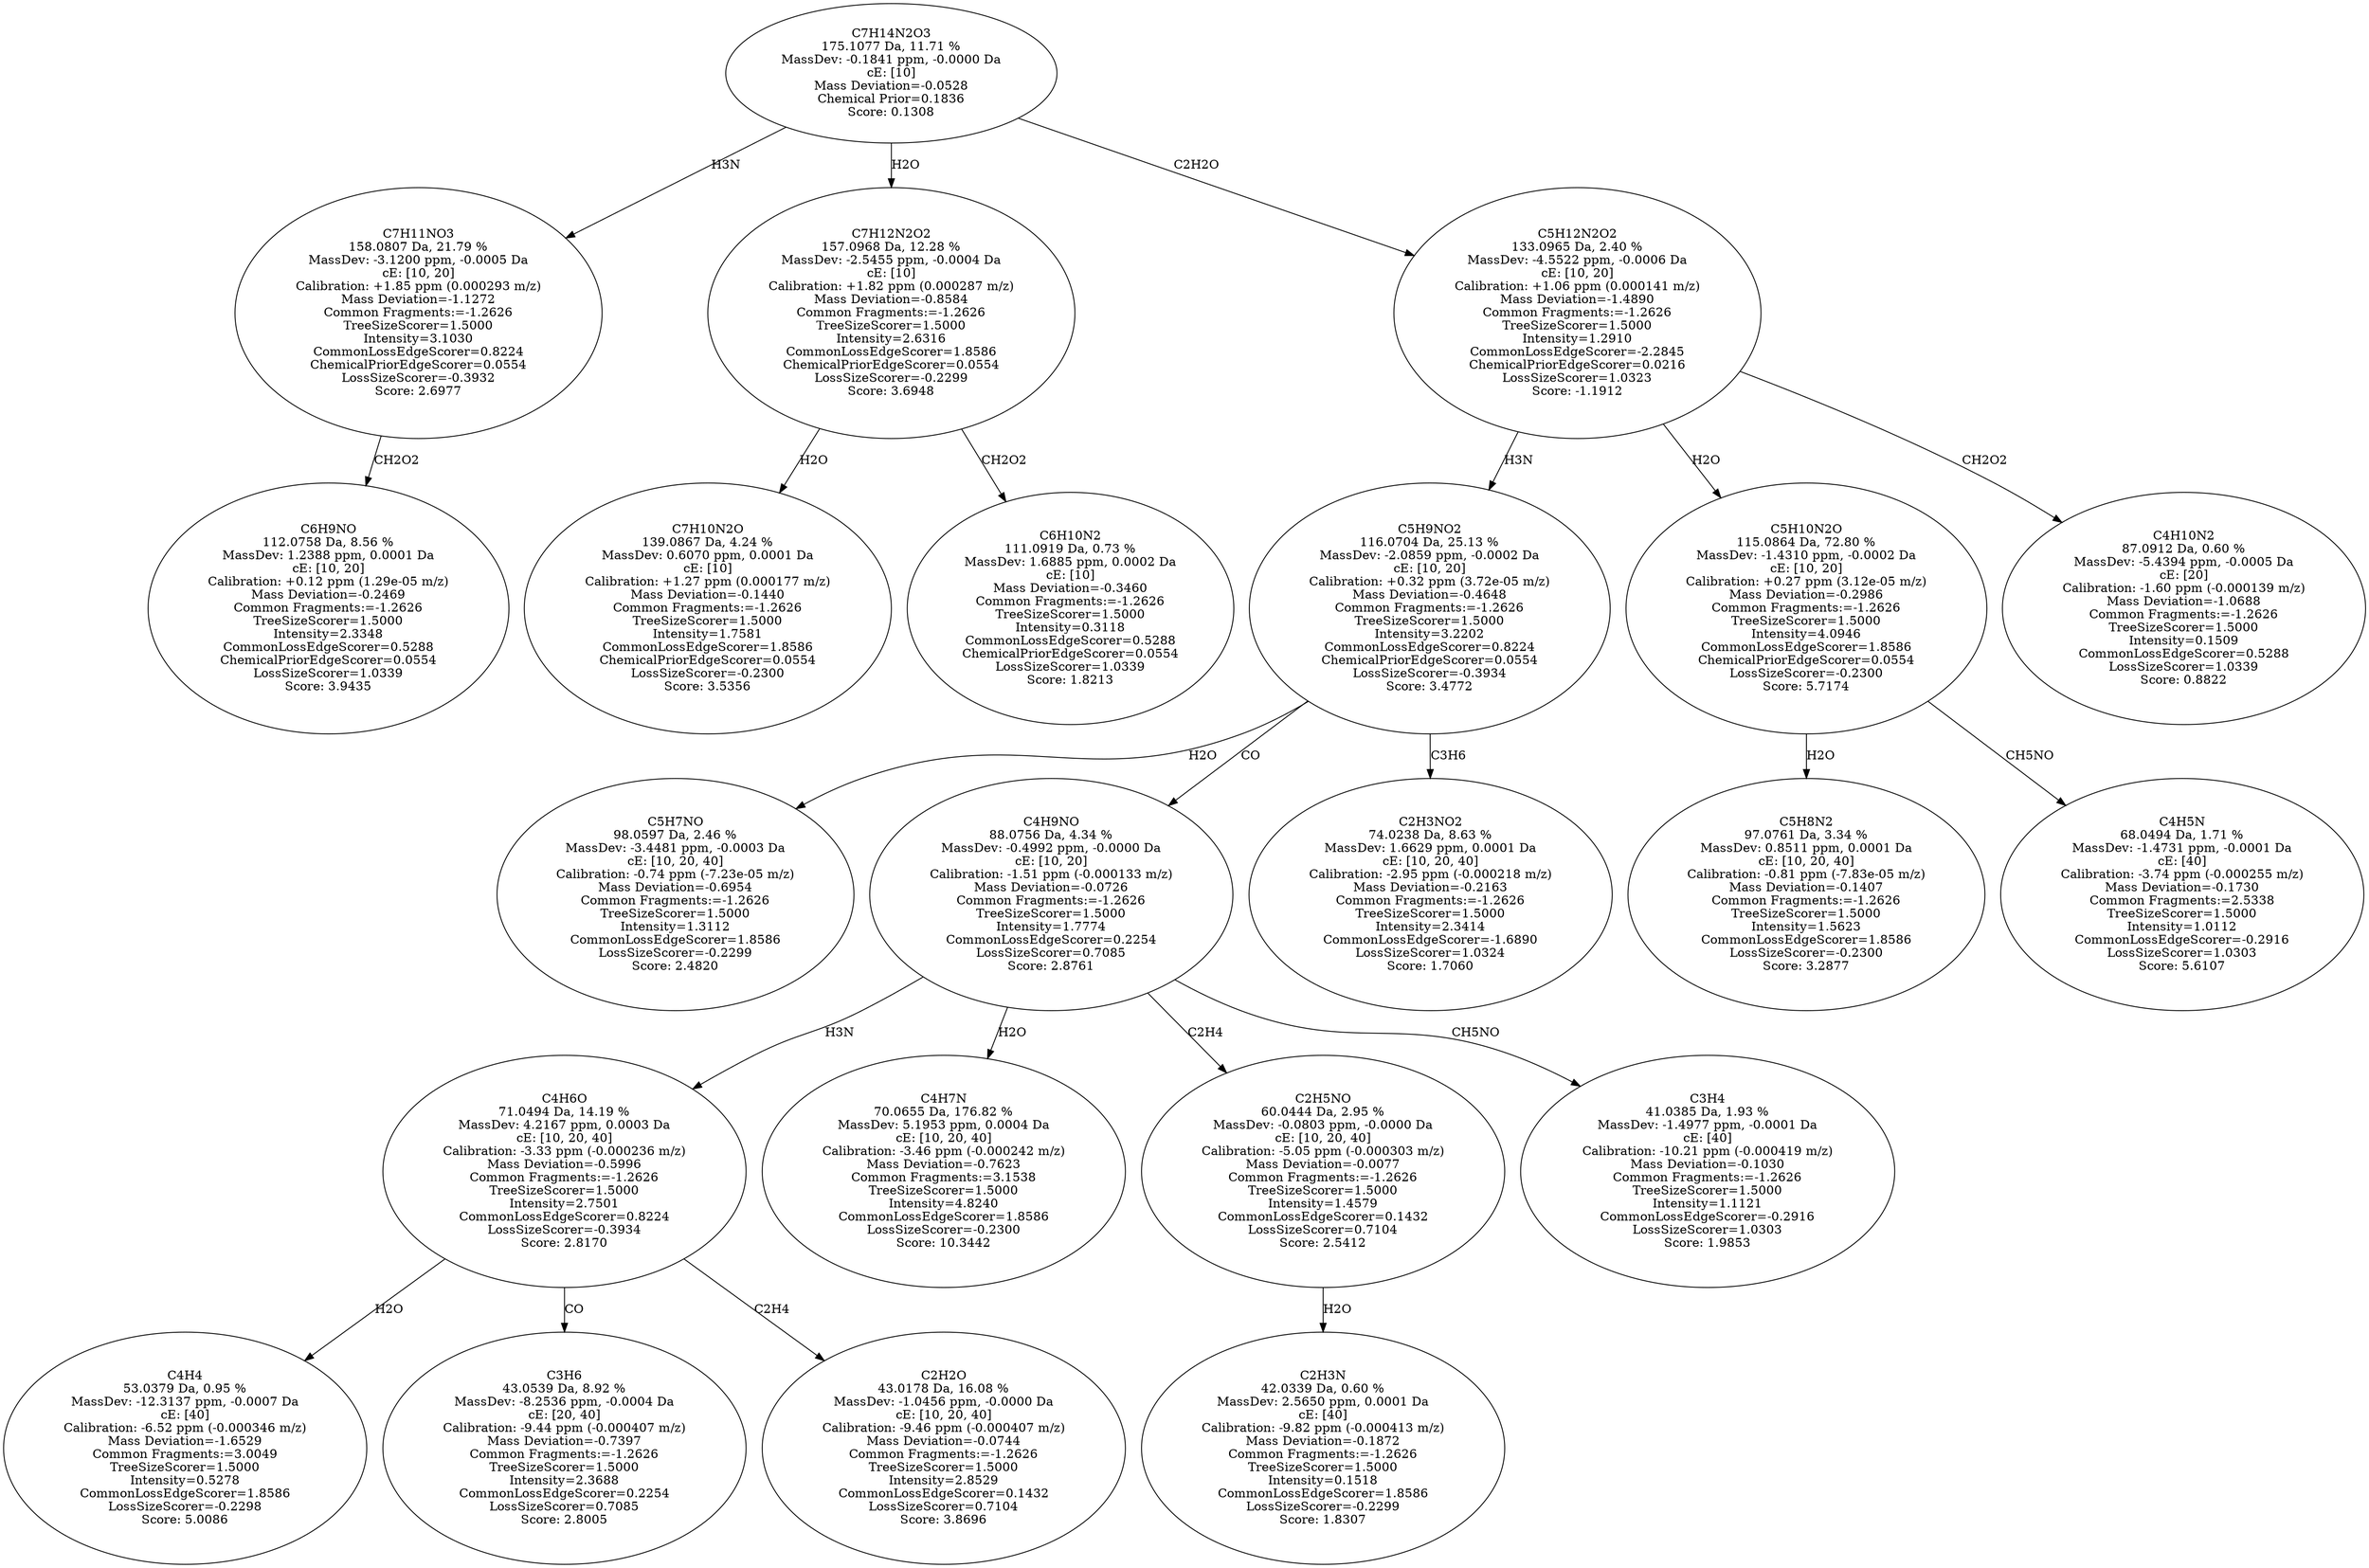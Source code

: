 strict digraph {
v1 [label="C6H9NO\n112.0758 Da, 8.56 %\nMassDev: 1.2388 ppm, 0.0001 Da\ncE: [10, 20]\nCalibration: +0.12 ppm (1.29e-05 m/z)\nMass Deviation=-0.2469\nCommon Fragments:=-1.2626\nTreeSizeScorer=1.5000\nIntensity=2.3348\nCommonLossEdgeScorer=0.5288\nChemicalPriorEdgeScorer=0.0554\nLossSizeScorer=1.0339\nScore: 3.9435"];
v2 [label="C7H11NO3\n158.0807 Da, 21.79 %\nMassDev: -3.1200 ppm, -0.0005 Da\ncE: [10, 20]\nCalibration: +1.85 ppm (0.000293 m/z)\nMass Deviation=-1.1272\nCommon Fragments:=-1.2626\nTreeSizeScorer=1.5000\nIntensity=3.1030\nCommonLossEdgeScorer=0.8224\nChemicalPriorEdgeScorer=0.0554\nLossSizeScorer=-0.3932\nScore: 2.6977"];
v3 [label="C7H10N2O\n139.0867 Da, 4.24 %\nMassDev: 0.6070 ppm, 0.0001 Da\ncE: [10]\nCalibration: +1.27 ppm (0.000177 m/z)\nMass Deviation=-0.1440\nCommon Fragments:=-1.2626\nTreeSizeScorer=1.5000\nIntensity=1.7581\nCommonLossEdgeScorer=1.8586\nChemicalPriorEdgeScorer=0.0554\nLossSizeScorer=-0.2300\nScore: 3.5356"];
v4 [label="C6H10N2\n111.0919 Da, 0.73 %\nMassDev: 1.6885 ppm, 0.0002 Da\ncE: [10]\nMass Deviation=-0.3460\nCommon Fragments:=-1.2626\nTreeSizeScorer=1.5000\nIntensity=0.3118\nCommonLossEdgeScorer=0.5288\nChemicalPriorEdgeScorer=0.0554\nLossSizeScorer=1.0339\nScore: 1.8213"];
v5 [label="C7H12N2O2\n157.0968 Da, 12.28 %\nMassDev: -2.5455 ppm, -0.0004 Da\ncE: [10]\nCalibration: +1.82 ppm (0.000287 m/z)\nMass Deviation=-0.8584\nCommon Fragments:=-1.2626\nTreeSizeScorer=1.5000\nIntensity=2.6316\nCommonLossEdgeScorer=1.8586\nChemicalPriorEdgeScorer=0.0554\nLossSizeScorer=-0.2299\nScore: 3.6948"];
v6 [label="C5H7NO\n98.0597 Da, 2.46 %\nMassDev: -3.4481 ppm, -0.0003 Da\ncE: [10, 20, 40]\nCalibration: -0.74 ppm (-7.23e-05 m/z)\nMass Deviation=-0.6954\nCommon Fragments:=-1.2626\nTreeSizeScorer=1.5000\nIntensity=1.3112\nCommonLossEdgeScorer=1.8586\nLossSizeScorer=-0.2299\nScore: 2.4820"];
v7 [label="C4H4\n53.0379 Da, 0.95 %\nMassDev: -12.3137 ppm, -0.0007 Da\ncE: [40]\nCalibration: -6.52 ppm (-0.000346 m/z)\nMass Deviation=-1.6529\nCommon Fragments:=3.0049\nTreeSizeScorer=1.5000\nIntensity=0.5278\nCommonLossEdgeScorer=1.8586\nLossSizeScorer=-0.2298\nScore: 5.0086"];
v8 [label="C3H6\n43.0539 Da, 8.92 %\nMassDev: -8.2536 ppm, -0.0004 Da\ncE: [20, 40]\nCalibration: -9.44 ppm (-0.000407 m/z)\nMass Deviation=-0.7397\nCommon Fragments:=-1.2626\nTreeSizeScorer=1.5000\nIntensity=2.3688\nCommonLossEdgeScorer=0.2254\nLossSizeScorer=0.7085\nScore: 2.8005"];
v9 [label="C2H2O\n43.0178 Da, 16.08 %\nMassDev: -1.0456 ppm, -0.0000 Da\ncE: [10, 20, 40]\nCalibration: -9.46 ppm (-0.000407 m/z)\nMass Deviation=-0.0744\nCommon Fragments:=-1.2626\nTreeSizeScorer=1.5000\nIntensity=2.8529\nCommonLossEdgeScorer=0.1432\nLossSizeScorer=0.7104\nScore: 3.8696"];
v10 [label="C4H6O\n71.0494 Da, 14.19 %\nMassDev: 4.2167 ppm, 0.0003 Da\ncE: [10, 20, 40]\nCalibration: -3.33 ppm (-0.000236 m/z)\nMass Deviation=-0.5996\nCommon Fragments:=-1.2626\nTreeSizeScorer=1.5000\nIntensity=2.7501\nCommonLossEdgeScorer=0.8224\nLossSizeScorer=-0.3934\nScore: 2.8170"];
v11 [label="C4H7N\n70.0655 Da, 176.82 %\nMassDev: 5.1953 ppm, 0.0004 Da\ncE: [10, 20, 40]\nCalibration: -3.46 ppm (-0.000242 m/z)\nMass Deviation=-0.7623\nCommon Fragments:=3.1538\nTreeSizeScorer=1.5000\nIntensity=4.8240\nCommonLossEdgeScorer=1.8586\nLossSizeScorer=-0.2300\nScore: 10.3442"];
v12 [label="C2H3N\n42.0339 Da, 0.60 %\nMassDev: 2.5650 ppm, 0.0001 Da\ncE: [40]\nCalibration: -9.82 ppm (-0.000413 m/z)\nMass Deviation=-0.1872\nCommon Fragments:=-1.2626\nTreeSizeScorer=1.5000\nIntensity=0.1518\nCommonLossEdgeScorer=1.8586\nLossSizeScorer=-0.2299\nScore: 1.8307"];
v13 [label="C2H5NO\n60.0444 Da, 2.95 %\nMassDev: -0.0803 ppm, -0.0000 Da\ncE: [10, 20, 40]\nCalibration: -5.05 ppm (-0.000303 m/z)\nMass Deviation=-0.0077\nCommon Fragments:=-1.2626\nTreeSizeScorer=1.5000\nIntensity=1.4579\nCommonLossEdgeScorer=0.1432\nLossSizeScorer=0.7104\nScore: 2.5412"];
v14 [label="C3H4\n41.0385 Da, 1.93 %\nMassDev: -1.4977 ppm, -0.0001 Da\ncE: [40]\nCalibration: -10.21 ppm (-0.000419 m/z)\nMass Deviation=-0.1030\nCommon Fragments:=-1.2626\nTreeSizeScorer=1.5000\nIntensity=1.1121\nCommonLossEdgeScorer=-0.2916\nLossSizeScorer=1.0303\nScore: 1.9853"];
v15 [label="C4H9NO\n88.0756 Da, 4.34 %\nMassDev: -0.4992 ppm, -0.0000 Da\ncE: [10, 20]\nCalibration: -1.51 ppm (-0.000133 m/z)\nMass Deviation=-0.0726\nCommon Fragments:=-1.2626\nTreeSizeScorer=1.5000\nIntensity=1.7774\nCommonLossEdgeScorer=0.2254\nLossSizeScorer=0.7085\nScore: 2.8761"];
v16 [label="C2H3NO2\n74.0238 Da, 8.63 %\nMassDev: 1.6629 ppm, 0.0001 Da\ncE: [10, 20, 40]\nCalibration: -2.95 ppm (-0.000218 m/z)\nMass Deviation=-0.2163\nCommon Fragments:=-1.2626\nTreeSizeScorer=1.5000\nIntensity=2.3414\nCommonLossEdgeScorer=-1.6890\nLossSizeScorer=1.0324\nScore: 1.7060"];
v17 [label="C5H9NO2\n116.0704 Da, 25.13 %\nMassDev: -2.0859 ppm, -0.0002 Da\ncE: [10, 20]\nCalibration: +0.32 ppm (3.72e-05 m/z)\nMass Deviation=-0.4648\nCommon Fragments:=-1.2626\nTreeSizeScorer=1.5000\nIntensity=3.2202\nCommonLossEdgeScorer=0.8224\nChemicalPriorEdgeScorer=0.0554\nLossSizeScorer=-0.3934\nScore: 3.4772"];
v18 [label="C5H8N2\n97.0761 Da, 3.34 %\nMassDev: 0.8511 ppm, 0.0001 Da\ncE: [10, 20, 40]\nCalibration: -0.81 ppm (-7.83e-05 m/z)\nMass Deviation=-0.1407\nCommon Fragments:=-1.2626\nTreeSizeScorer=1.5000\nIntensity=1.5623\nCommonLossEdgeScorer=1.8586\nLossSizeScorer=-0.2300\nScore: 3.2877"];
v19 [label="C4H5N\n68.0494 Da, 1.71 %\nMassDev: -1.4731 ppm, -0.0001 Da\ncE: [40]\nCalibration: -3.74 ppm (-0.000255 m/z)\nMass Deviation=-0.1730\nCommon Fragments:=2.5338\nTreeSizeScorer=1.5000\nIntensity=1.0112\nCommonLossEdgeScorer=-0.2916\nLossSizeScorer=1.0303\nScore: 5.6107"];
v20 [label="C5H10N2O\n115.0864 Da, 72.80 %\nMassDev: -1.4310 ppm, -0.0002 Da\ncE: [10, 20]\nCalibration: +0.27 ppm (3.12e-05 m/z)\nMass Deviation=-0.2986\nCommon Fragments:=-1.2626\nTreeSizeScorer=1.5000\nIntensity=4.0946\nCommonLossEdgeScorer=1.8586\nChemicalPriorEdgeScorer=0.0554\nLossSizeScorer=-0.2300\nScore: 5.7174"];
v21 [label="C4H10N2\n87.0912 Da, 0.60 %\nMassDev: -5.4394 ppm, -0.0005 Da\ncE: [20]\nCalibration: -1.60 ppm (-0.000139 m/z)\nMass Deviation=-1.0688\nCommon Fragments:=-1.2626\nTreeSizeScorer=1.5000\nIntensity=0.1509\nCommonLossEdgeScorer=0.5288\nLossSizeScorer=1.0339\nScore: 0.8822"];
v22 [label="C5H12N2O2\n133.0965 Da, 2.40 %\nMassDev: -4.5522 ppm, -0.0006 Da\ncE: [10, 20]\nCalibration: +1.06 ppm (0.000141 m/z)\nMass Deviation=-1.4890\nCommon Fragments:=-1.2626\nTreeSizeScorer=1.5000\nIntensity=1.2910\nCommonLossEdgeScorer=-2.2845\nChemicalPriorEdgeScorer=0.0216\nLossSizeScorer=1.0323\nScore: -1.1912"];
v23 [label="C7H14N2O3\n175.1077 Da, 11.71 %\nMassDev: -0.1841 ppm, -0.0000 Da\ncE: [10]\nMass Deviation=-0.0528\nChemical Prior=0.1836\nScore: 0.1308"];
v2 -> v1 [label="CH2O2"];
v23 -> v2 [label="H3N"];
v5 -> v3 [label="H2O"];
v5 -> v4 [label="CH2O2"];
v23 -> v5 [label="H2O"];
v17 -> v6 [label="H2O"];
v10 -> v7 [label="H2O"];
v10 -> v8 [label="CO"];
v10 -> v9 [label="C2H4"];
v15 -> v10 [label="H3N"];
v15 -> v11 [label="H2O"];
v13 -> v12 [label="H2O"];
v15 -> v13 [label="C2H4"];
v15 -> v14 [label="CH5NO"];
v17 -> v15 [label="CO"];
v17 -> v16 [label="C3H6"];
v22 -> v17 [label="H3N"];
v20 -> v18 [label="H2O"];
v20 -> v19 [label="CH5NO"];
v22 -> v20 [label="H2O"];
v22 -> v21 [label="CH2O2"];
v23 -> v22 [label="C2H2O"];
}